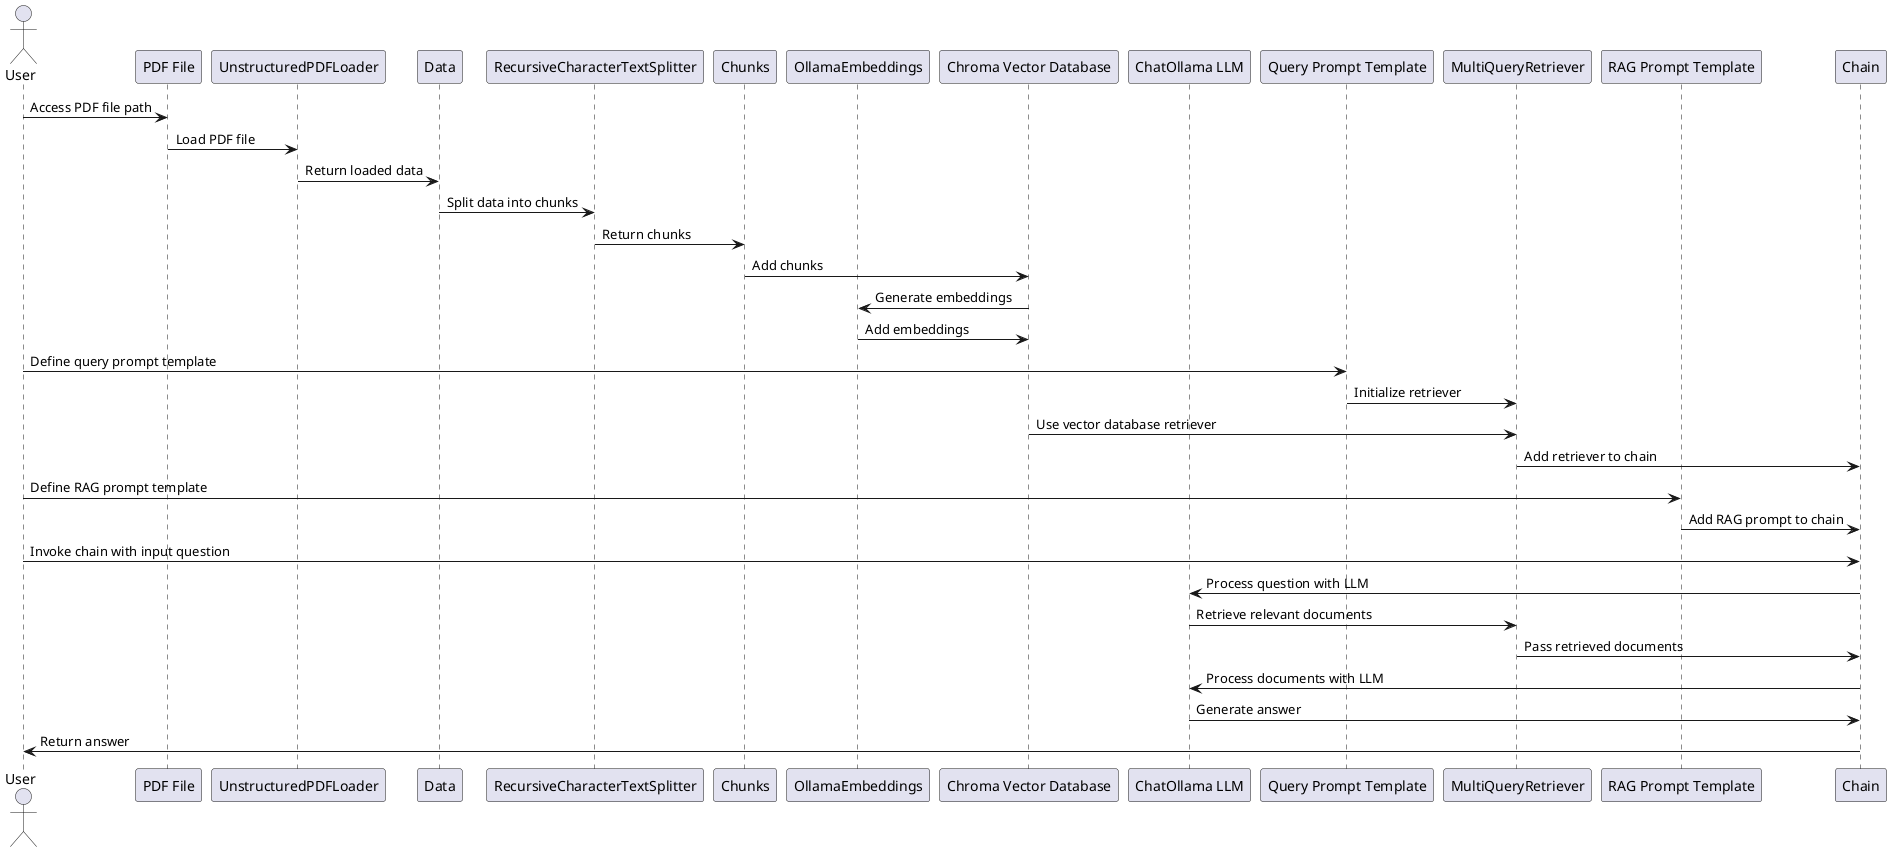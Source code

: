 @startuml
actor User
participant "PDF File" as pdf_file
participant "UnstructuredPDFLoader" as loader
participant "Data" as data
participant "RecursiveCharacterTextSplitter" as text_splitter
participant "Chunks" as chunks
participant "OllamaEmbeddings" as embeddings
participant "Chroma Vector Database" as vector_db
participant "ChatOllama LLM" as llm
participant "Query Prompt Template" as query_prompt_template
participant "MultiQueryRetriever" as retriever
participant "RAG Prompt Template" as rag_prompt_template
participant "Chain" as chain

User -> pdf_file: Access PDF file path
pdf_file -> loader: Load PDF file
loader -> data: Return loaded data
data -> text_splitter: Split data into chunks
text_splitter -> chunks: Return chunks
chunks -> vector_db: Add chunks
vector_db -> embeddings: Generate embeddings
embeddings -> vector_db: Add embeddings
User -> query_prompt_template: Define query prompt template
query_prompt_template -> retriever: Initialize retriever
vector_db -> retriever: Use vector database retriever
retriever -> chain: Add retriever to chain
User -> rag_prompt_template: Define RAG prompt template
rag_prompt_template -> chain: Add RAG prompt to chain
User -> chain: Invoke chain with input question
chain -> llm: Process question with LLM
llm -> retriever: Retrieve relevant documents
retriever -> chain: Pass retrieved documents
chain -> llm: Process documents with LLM
llm -> chain: Generate answer
chain -> User: Return answer

